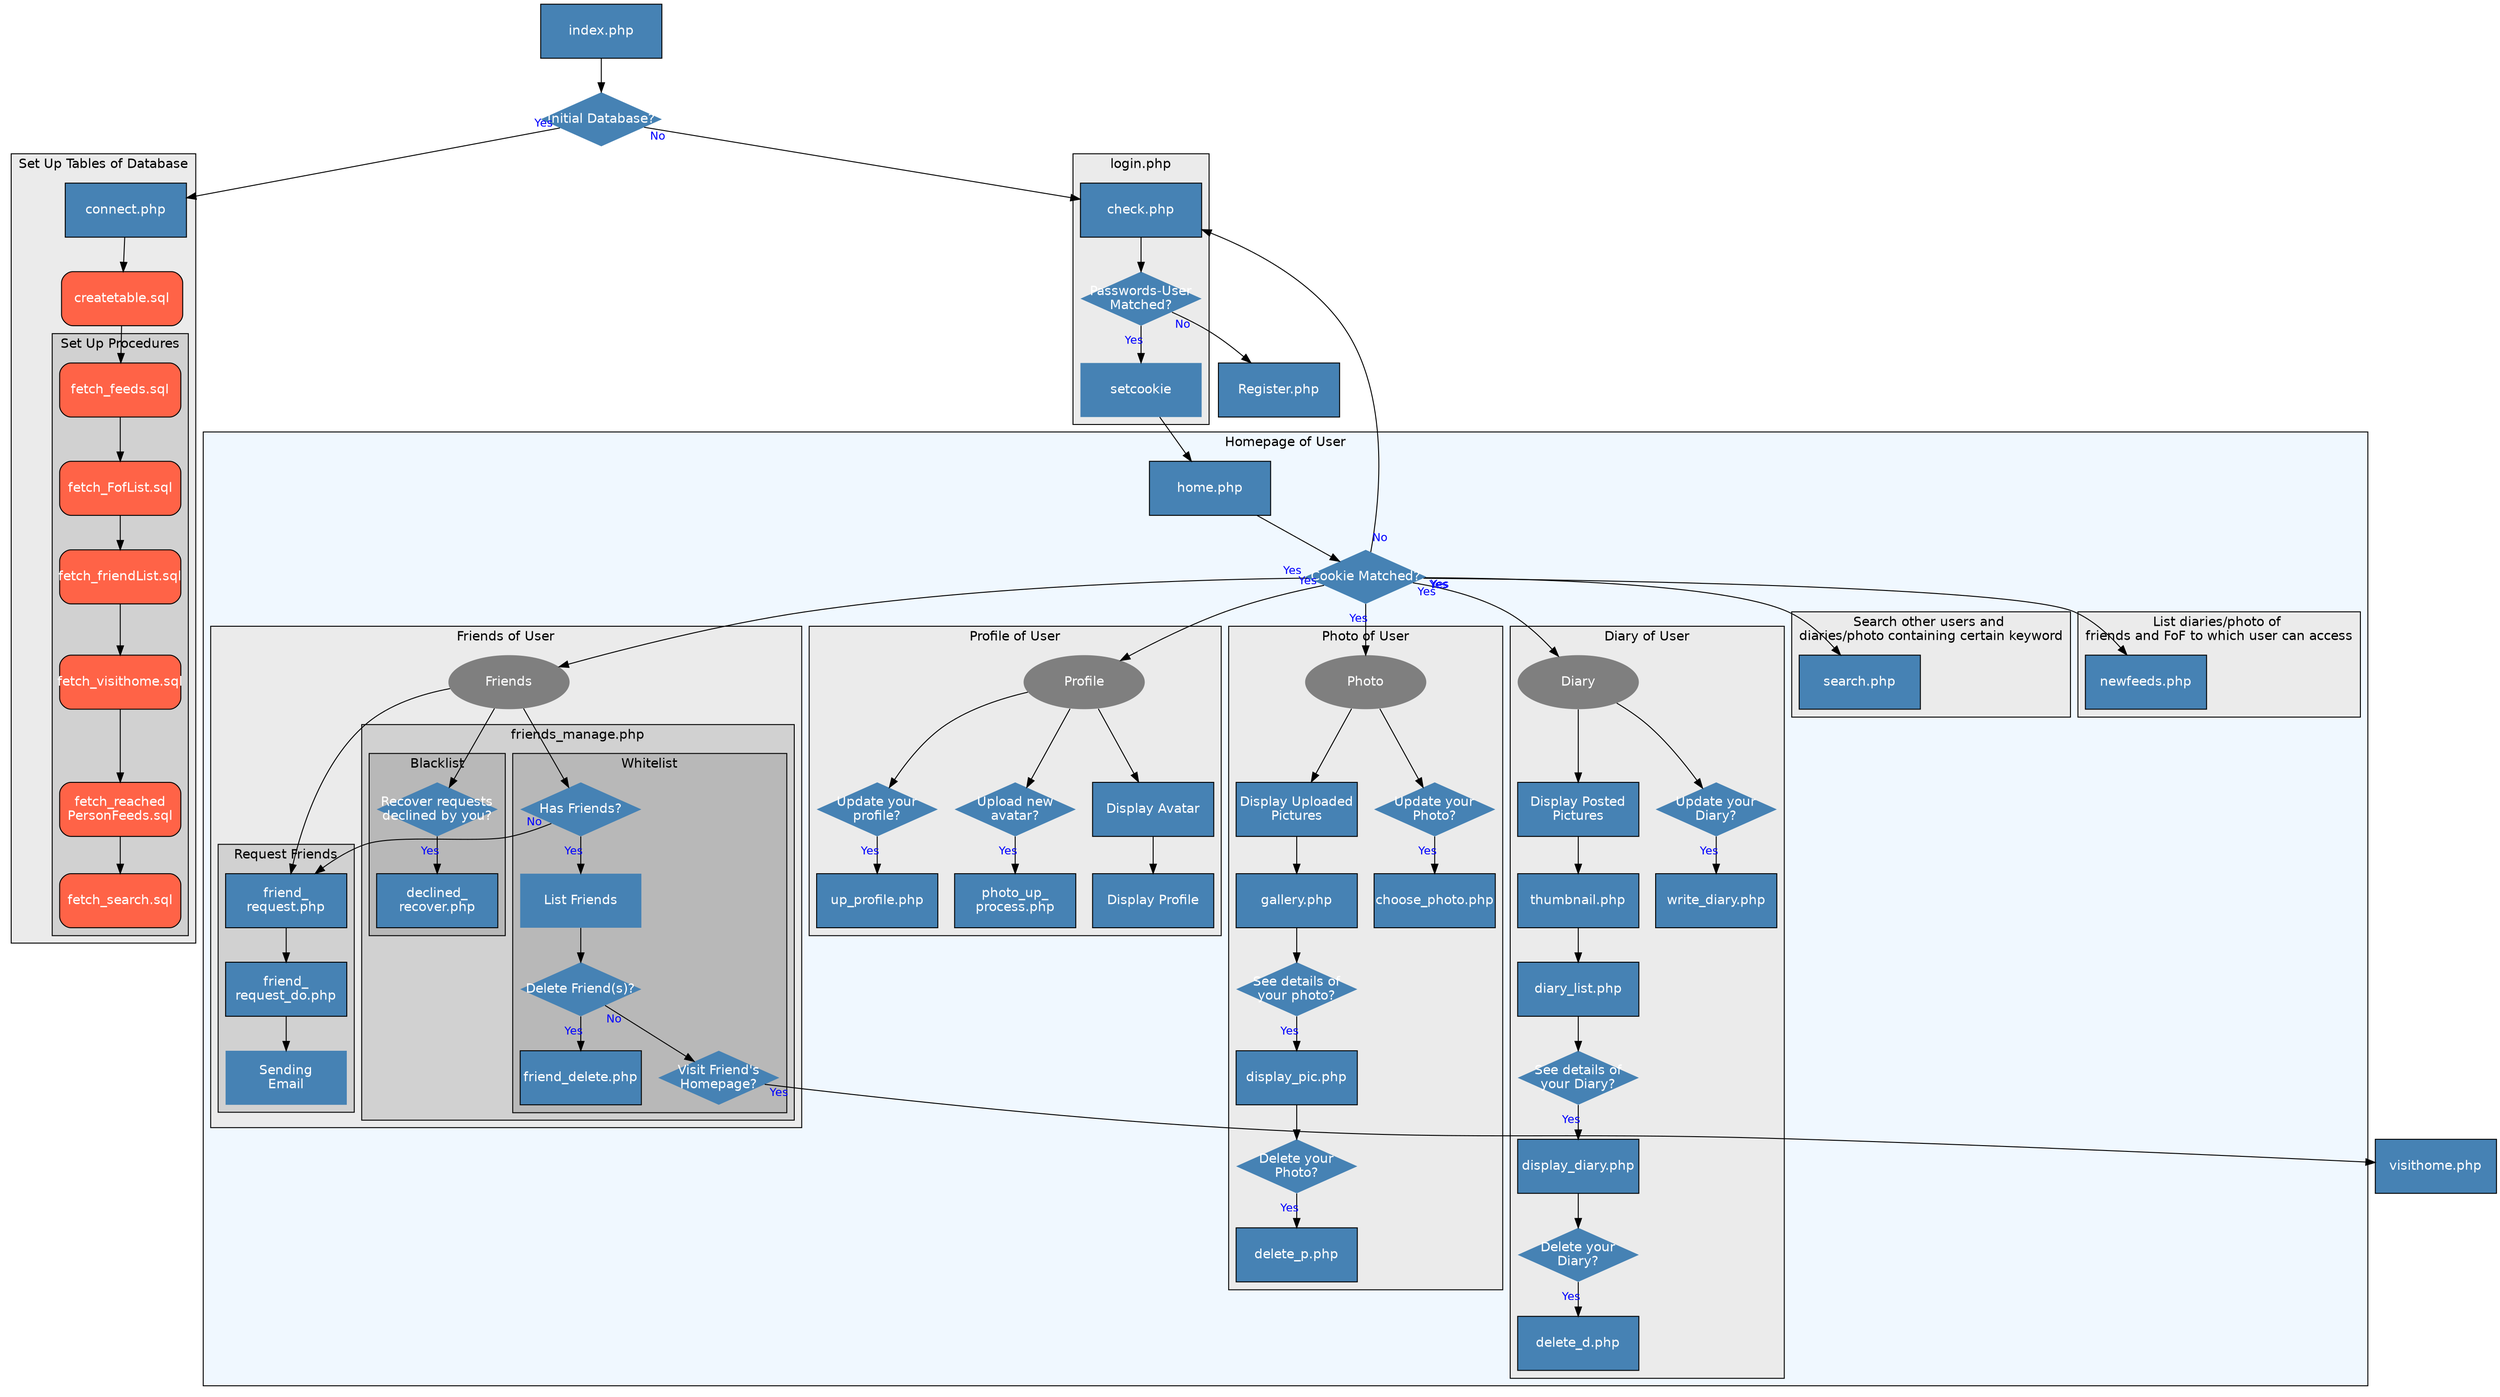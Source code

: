digraph flowchart {
  rankdir=TB; fontname=Helvetica
  node[shape=record, peripheries=0, style=filled, fillcolor=steelblue, fontcolor=white,fontname=Helvetica,fixedsize=true,width=1.8,height=0.8]
  edge[fontname=Helvetica,fontsize=12,fontcolor=blue,labeldistance=1.8]

  index [shape=record, label="index.php"]
  initial [shape=diamond, label="Initial Database?"]

  subgraph cluster_create {
    label="Set Up Tables of Database";
    style=filled; fillcolor=grey92
    connect [shape=record, style="filled", label="connect.php"]
    create  [shape=record, style="filled,rounded", label="createtable.sql", fillcolor=tomato]
    subgraph cluster_setuppro {
      label="Set Up Procedures"
      style=filled; fillcolor=grey82
      fetch_feeds [shape=record, style="filled,rounded", label="fetch_feeds.sql", fillcolor=tomato]
      fetch_FofList [shape=record, style="filled,rounded", label="fetch_FofList.sql", fillcolor=tomato]
      fetch_friendList [shape=record, style="filled,rounded", label="fetch_friendList.sql", fillcolor=tomato]      
      fetch_visithome [shape=record, style="filled,rounded", label="fetch_visithome.sql", fillcolor=tomato]
      fetch_reachedPersonFeeds [shape=record, style="filled,rounded", label="fetch_reached\nPersonFeeds.sql", fillcolor=tomato]
      fetch_search [shape=record, style="filled,rounded", label="fetch_search.sql", fillcolor=tomato]

    }
  }
  subgraph cluster_login {
    label="login.php"
    style=filled; fillcolor=grey92
    check [shape=record, style="filled", label="check.php"]
    matched [shape=diamond, label="Passwords-User\nMatched?"]
    setcookie [shape=plaintext, label="setcookie"]
  }
  index -> initial
  initial -> connect     [taillabel="Yes"]
  connect -> create
  create  -> fetch_feeds -> fetch_FofList -> fetch_friendList -> fetch_visithome -> fetch_reachedPersonFeeds -> fetch_search
  initial -> check [taillabel="No"]
  check -> matched 
  matched -> setcookie [taillabel="Yes"]
  matched -> "Register.php" [taillabel="No"]


  subgraph cluster_homepage{
    label="Homepage of User"
    style=filled; fillcolor=aliceblue
    "home.php"
    check_cookie [shape=diamond, label="Cookie Matched?"]
  
    setcookie -> "home.php" -> check_cookie
    check_cookie -> check [taillabel="No"]


    subgraph cluster_friends {
      label="Friends of User"
      style=filled; fillcolor=grey92
      friend_func [label="Friends", shape=oval, fillcolor=grey50]
      subgraph cluster_request {
        label="Request Friends"
        style=filled; fillcolor=grey82
        f_request [label="friend_\nrequest.php"]
        f_request_do [label="friend_\nrequest_do.php"]
        email [shape="plaintext", label="Sending\nEmail"]

      }
      subgraph cluster_friends_mng {
        label="friends_manage.php"
        style=filled; fillcolor=grey82
        subgraph cluster_f_white {
          label="Whitelist"
          style=filled; fillcolor=grey72
          has_friends [shape=diamond, label="Has Friends?"]
          f_display [shape=plaintext, label="List Friends"]
          delete_friends [shape=diamond, label="Delete Friend(s)?"]
          f_delete [label="friend_delete.php"]
          visit_friends [shape=diamond, label="Visit Friend's\nHomepage?"]
        }
        subgraph cluster_f_black {
          label="Blacklist"
          style=filled; fillcolor=grey72
          recover [shape=diamond, label="Recover requests\ndeclined by you?"]
          "declined_\nrecover.php"

        }
      }
    }
    check_cookie -> friend_func [taillabel="Yes"]
    friend_func -> f_request -> f_request_do -> email
    friend_func -> has_friends
    has_friends -> f_display [taillabel="Yes"]
    has_friends -> f_request [taillabel="No"]
    f_display -> delete_friends
    delete_friends -> f_delete [taillabel="Yes"]
    delete_friends -> visit_friends [taillabel="No"]
    friend_func -> recover
    recover -> "declined_\nrecover.php" [taillabel="Yes"]


    subgraph cluster_profile{
      label="Profile of User"
      style=filled; fillcolor=grey92
      profile_func [label="Profile", shape=oval, fillcolor=grey50]
      "Display Avatar"
      "Display Profile"
      update_profile [shape=diamond, label="Update your\nprofile?"]
      "up_profile.php" 
      upload_avatar [shape=diamond, label="Upload new\navatar?"]
      "photo_up_\nprocess.php" 
    }
    check_cookie -> profile_func [taillabel="Yes"]
    profile_func -> "Display Avatar" -> "Display Profile"
    profile_func -> update_profile
    profile_func -> upload_avatar
    update_profile -> "up_profile.php" [taillabel="Yes"]
    upload_avatar -> "photo_up_\nprocess.php" [taillabel="Yes"]


    subgraph cluster_Photo{
      label="Photo of User"
      style=filled; fillcolor=grey92
      Photo_func [label="Photo", shape=oval, fillcolor=grey50]
      "Display Uploaded\nPictures"
      "gallery.php"
      update_Photo [shape=diamond, label="Update your\nPhoto?"]
      "choose_photo.php" 
      detele_Photo [shape=diamond, label="Delete your\nPhoto?"]
      "delete_p.php"
      futher_Photo [shape=diamond, label="See details of\nyour photo?"]
      "display_pic.php"
    }
    check_cookie -> Photo_func [taillabel="Yes"]
    Photo_func -> "Display Uploaded\nPictures" -> "gallery.php"
    Photo_func -> update_Photo
    update_Photo -> "choose_photo.php" [taillabel="Yes"]
    "gallery.php" -> futher_Photo
    futher_Photo -> "display_pic.php" [taillabel="Yes"]
    "display_pic.php" -> detele_Photo
    detele_Photo -> "delete_p.php" [taillabel="Yes"]


    subgraph cluster_Diary{
      label="Diary of User"
      style=filled; fillcolor=grey92
      Diary_func [label="Diary", shape=oval, fillcolor=grey50]
      "Display Posted\nPictures"
      "thumbnail.php"
      "diary_list.php"
      update_Diary [shape=diamond, label="Update your\nDiary?"]
      "write_diary.php" 
      detele_Diary [shape=diamond, label="Delete your\nDiary?"]
      "delete_d.php"
      futher_Diary [shape=diamond, label="See details of\nyour Diary?"]
      "display_diary.php"
    }
    check_cookie -> Diary_func [taillabel="Yes"]
    Diary_func -> "Display Posted\nPictures" -> "thumbnail.php" -> "diary_list.php"
    Diary_func -> update_Diary
    update_Diary -> "write_diary.php" [taillabel="Yes"]
    "diary_list.php" -> futher_Diary
    futher_Diary -> "display_diary.php" [taillabel="Yes"]
    "display_diary.php" -> detele_Diary
    detele_Diary -> "delete_d.php" [taillabel="Yes"]

    subgraph cluster_search {
      label="Search other users and \ndiaries/photo containing certain keyword"
      style=filled; fillcolor=grey92
      srch [label="search.php"]
    }
    check_cookie -> srch [taillabel="Yes"]
    subgraph cluster_feed {
      label="List diaries/photo of \nfriends and FoF to which user can access"
      style=filled; fillcolor=grey92
      feeds [label="newfeeds.php"]
    }
    check_cookie -> feeds [taillabel="Yes"]

  }

  visit_f_page [label="visithome.php"]
  visit_friends -> visit_f_page [taillabel="Yes"]

}

